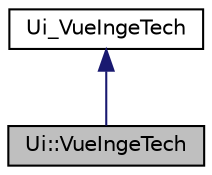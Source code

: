 digraph "Ui::VueIngeTech"
{
 // LATEX_PDF_SIZE
  edge [fontname="Helvetica",fontsize="10",labelfontname="Helvetica",labelfontsize="10"];
  node [fontname="Helvetica",fontsize="10",shape=record];
  Node1 [label="Ui::VueIngeTech",height=0.2,width=0.4,color="black", fillcolor="grey75", style="filled", fontcolor="black",tooltip=" "];
  Node2 -> Node1 [dir="back",color="midnightblue",fontsize="10",style="solid"];
  Node2 [label="Ui_VueIngeTech",height=0.2,width=0.4,color="black", fillcolor="white", style="filled",URL="$classUi__VueIngeTech.html",tooltip=" "];
}

